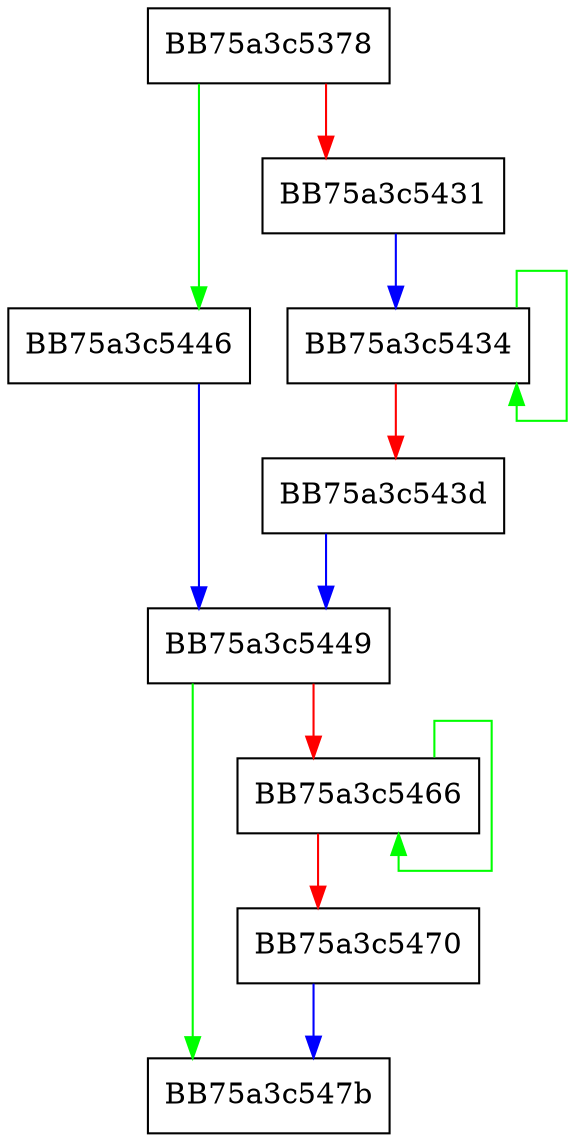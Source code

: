 digraph McTemplateU0xxxqqqzzzhx {
  node [shape="box"];
  graph [splines=ortho];
  BB75a3c5378 -> BB75a3c5446 [color="green"];
  BB75a3c5378 -> BB75a3c5431 [color="red"];
  BB75a3c5431 -> BB75a3c5434 [color="blue"];
  BB75a3c5434 -> BB75a3c5434 [color="green"];
  BB75a3c5434 -> BB75a3c543d [color="red"];
  BB75a3c543d -> BB75a3c5449 [color="blue"];
  BB75a3c5446 -> BB75a3c5449 [color="blue"];
  BB75a3c5449 -> BB75a3c547b [color="green"];
  BB75a3c5449 -> BB75a3c5466 [color="red"];
  BB75a3c5466 -> BB75a3c5466 [color="green"];
  BB75a3c5466 -> BB75a3c5470 [color="red"];
  BB75a3c5470 -> BB75a3c547b [color="blue"];
}